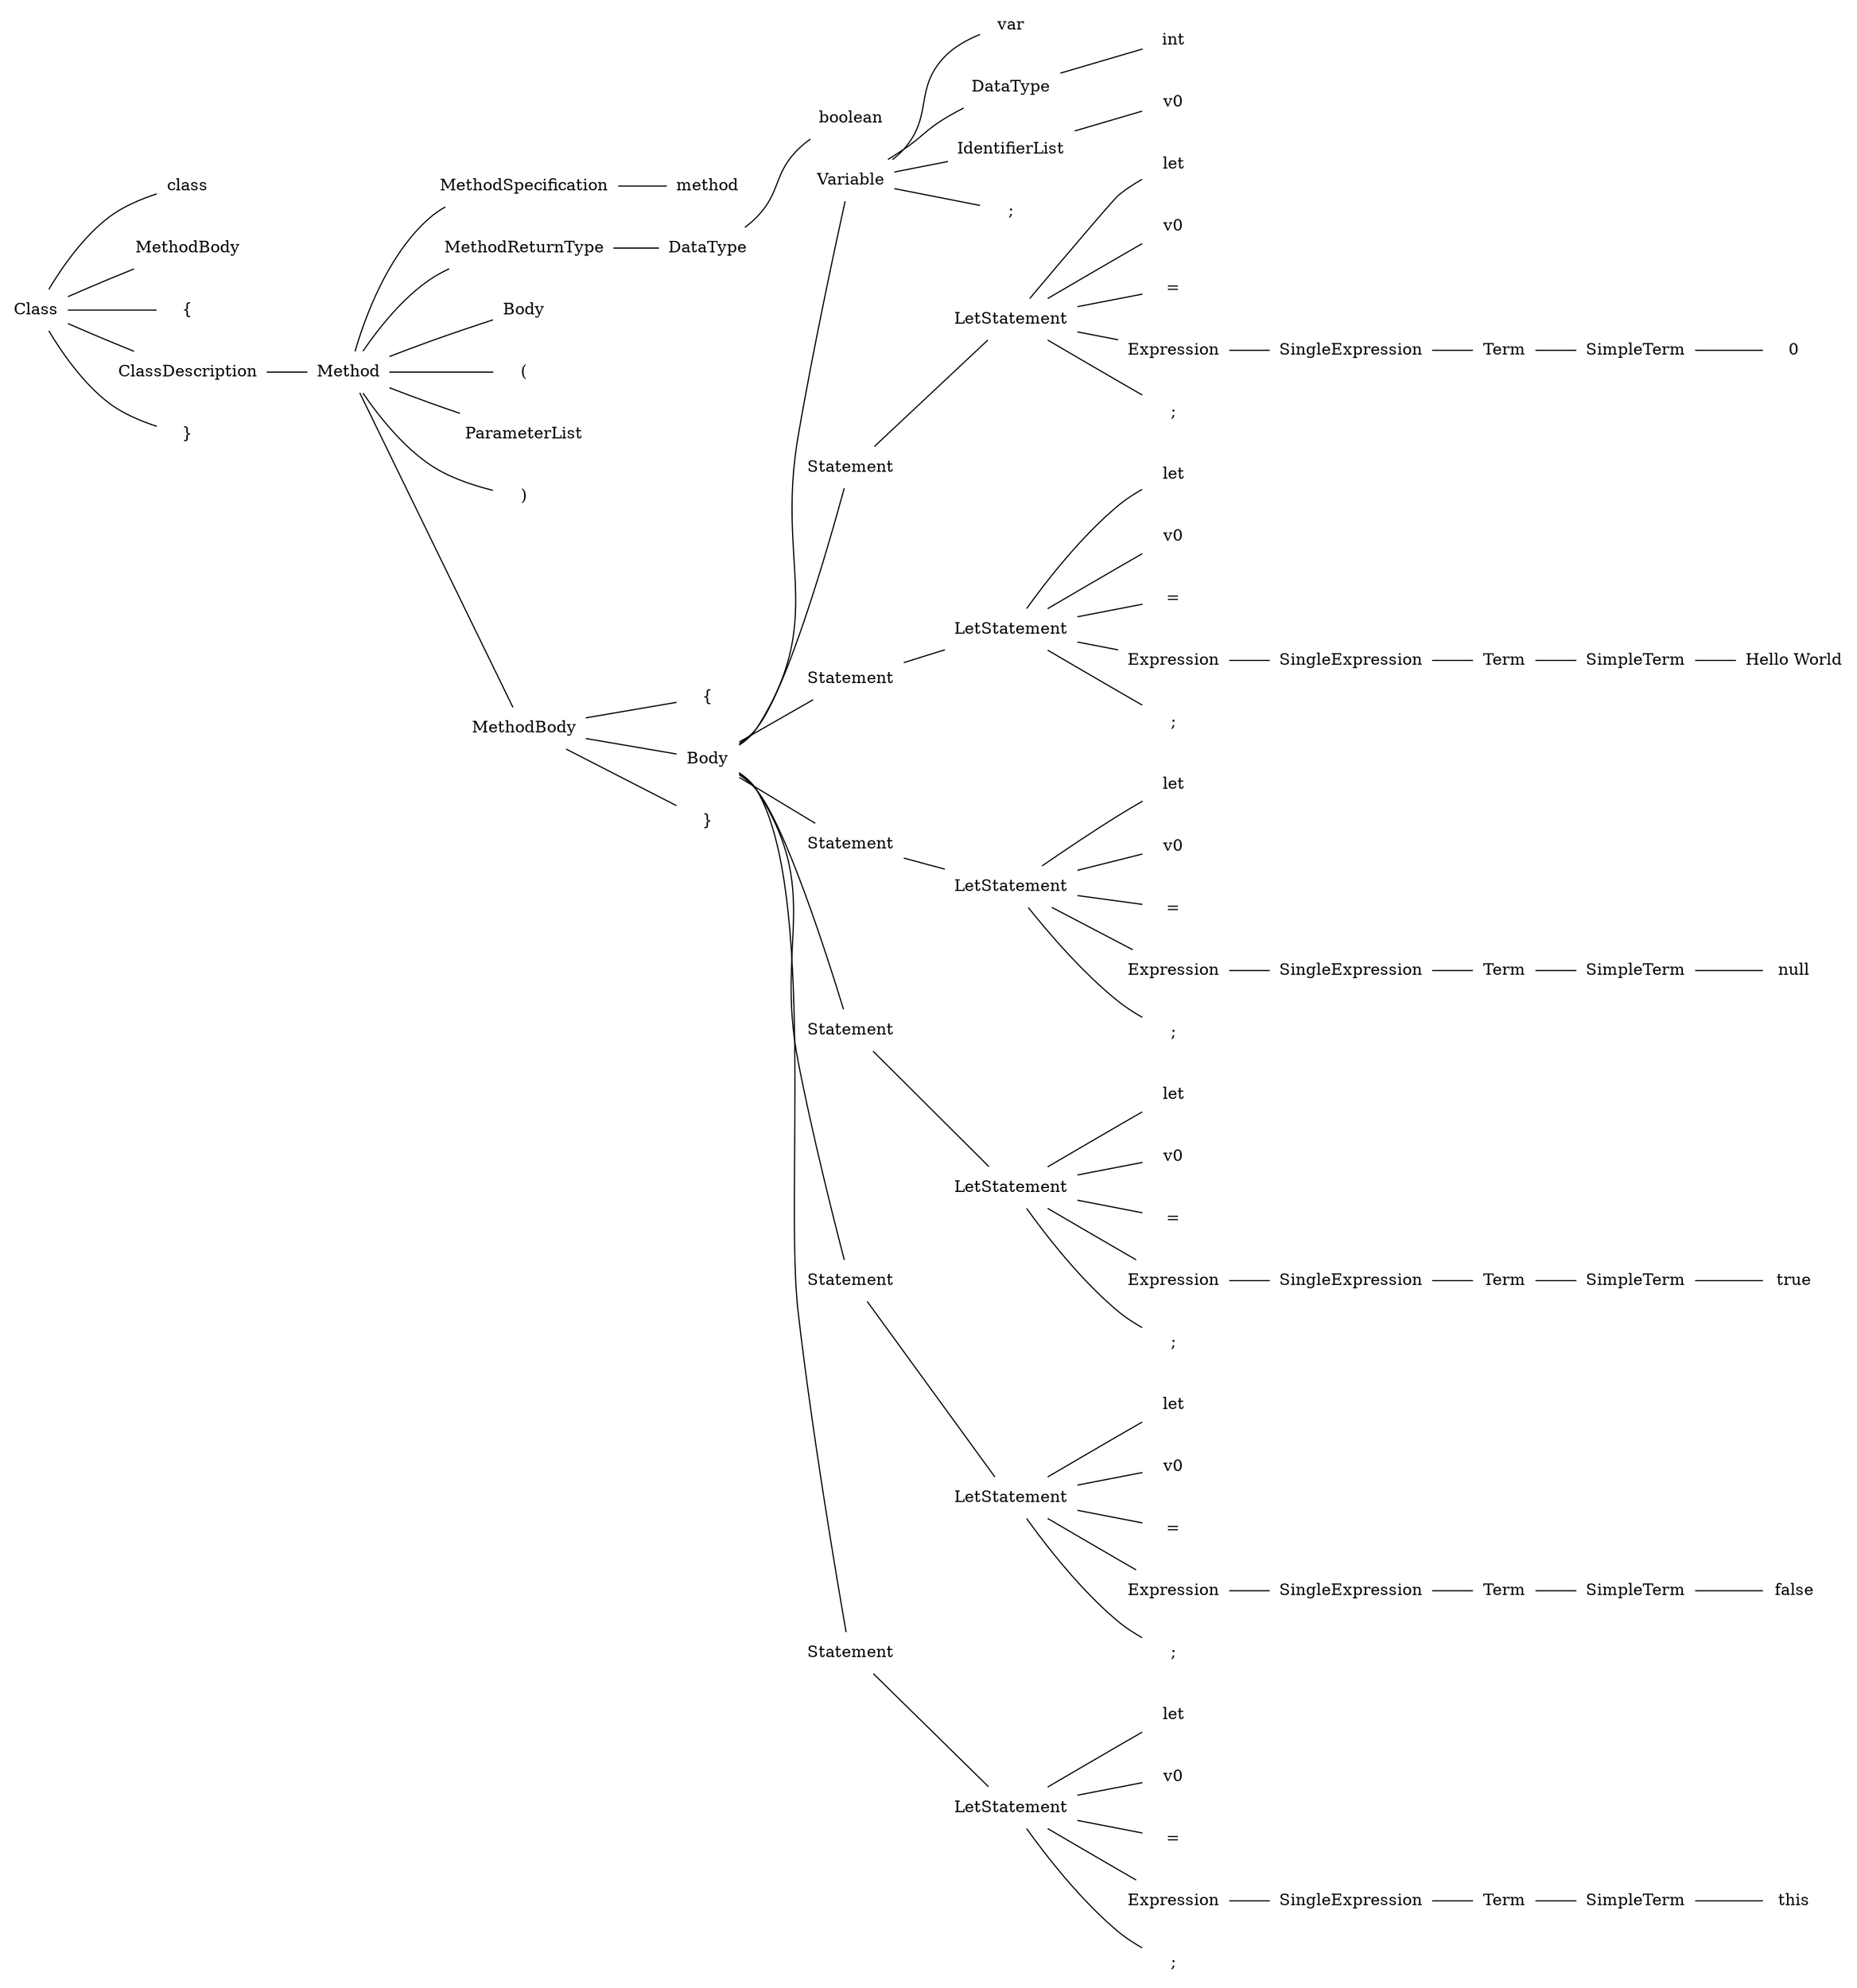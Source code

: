 digraph ClassList {
 rankdir = LR;
 layout  = dot;
   node1871482899936 [shape=none, label ="Class"]
   node1871482936656[shape=none, label ="class"]
   node1871482899936->node1871482936656[arrowhead=none]
   node1871482937088[shape=none, label ="MethodBody"]
   node1871482899936->node1871482937088[arrowhead=none]
   node1871482937536[shape=none, label ="{"]
   node1871482899936->node1871482937536[arrowhead=none]
   node1871482937968[shape=none, label ="ClassDescription"]
     node1871482937968 [shape=none, label ="ClassDescription"]
     node1871482938400[shape=none, label ="Method"]
       node1871482938400 [shape=none, label ="Method"]
       node1871482938832[shape=none, label ="MethodSpecification"]
         node1871482938832 [shape=none, label ="MethodSpecification"]
         node1871482939264[shape=none, label ="method"]
         node1871482938832->node1871482939264[arrowhead=none]

       node1871482938400->node1871482938832[arrowhead=none]
       node1871482939696[shape=none, label ="MethodReturnType"]
         node1871482939696 [shape=none, label ="MethodReturnType"]
         node1871482944400[shape=none, label ="DataType"]
           node1871482944400 [shape=none, label ="DataType"]
           node1871482944832[shape=none, label ="boolean"]
           node1871482944400->node1871482944832[arrowhead=none]

         node1871482939696->node1871482944400[arrowhead=none]

       node1871482938400->node1871482939696[arrowhead=none]
       node1871482945456[shape=none, label ="Body"]
       node1871482938400->node1871482945456[arrowhead=none]
       node1871482946096[shape=none, label ="("]
       node1871482938400->node1871482946096[arrowhead=none]
       node1871482946528[shape=none, label ="ParameterList"]
         node1871482946528 [shape=none, label ="ParameterList"]

       node1871482938400->node1871482946528[arrowhead=none]
       node1871482946960[shape=none, label =")"]
       node1871482938400->node1871482946960[arrowhead=none]
       node1871482954032[shape=none, label ="MethodBody"]
         node1871482954032 [shape=none, label ="MethodBody"]
         node1871482954512[shape=none, label ="{"]
         node1871482954032->node1871482954512[arrowhead=none]
         node1871482951392[shape=none, label ="Body"]
           node1871482951392 [shape=none, label ="Body"]
           node1871482952832[shape=none, label ="Variable"]
             node1871482952832 [shape=none, label ="Variable"]
             node1871482954752[shape=none, label ="var"]
             node1871482952832->node1871482954752[arrowhead=none]
             node1871482954272[shape=none, label ="DataType"]
               node1871482954272 [shape=none, label ="DataType"]
               node1871482954992[shape=none, label ="int"]
               node1871482954272->node1871482954992[arrowhead=none]

             node1871482952832->node1871482954272[arrowhead=none]
             node1871482953552[shape=none, label ="IdentifierList"]
               node1871482953552 [shape=none, label ="IdentifierList"]
               node1871482953072[shape=none, label ="v0"]
               node1871482953552->node1871482953072[arrowhead=none]

             node1871482952832->node1871482953552[arrowhead=none]
             node1871482951632[shape=none, label =";"]
             node1871482952832->node1871482951632[arrowhead=none]

           node1871482951392->node1871482952832[arrowhead=none]
           node1871482953792[shape=none, label ="Statement"]
             node1871482953792 [shape=none, label ="Statement"]
             node1871482951872[shape=none, label ="LetStatement"]
               node1871482951872 [shape=none, label ="LetStatement"]
               node1871482952592[shape=none, label ="let"]
               node1871482951872->node1871482952592[arrowhead=none]
               node1871482952112[shape=none, label ="v0"]
               node1871482951872->node1871482952112[arrowhead=none]
               node1871482952352[shape=none, label ="="]
               node1871482951872->node1871482952352[arrowhead=none]
               node1871482953312[shape=none, label ="Expression"]
                 node1871482953312 [shape=none, label ="Expression"]
                 node1871482969664[shape=none, label ="SingleExpression"]
                   node1871482969664 [shape=none, label ="SingleExpression"]
                   node1871482974944[shape=none, label ="Term"]
                     node1871482974944 [shape=none, label ="Term"]
                     node1871482972784[shape=none, label ="SimpleTerm"]
                       node1871482972784 [shape=none, label ="SimpleTerm"]
                       node1871482969904[shape=none, label ="0"]
                       node1871482972784->node1871482969904[arrowhead=none]

                     node1871482974944->node1871482972784[arrowhead=none]

                   node1871482969664->node1871482974944[arrowhead=none]

                 node1871482953312->node1871482969664[arrowhead=none]

               node1871482951872->node1871482953312[arrowhead=none]
               node1871482973984[shape=none, label =";"]
               node1871482951872->node1871482973984[arrowhead=none]

             node1871482953792->node1871482951872[arrowhead=none]

           node1871482951392->node1871482953792[arrowhead=none]
           node1871482968704[shape=none, label ="Statement"]
             node1871482968704 [shape=none, label ="Statement"]
             node1871482972544[shape=none, label ="LetStatement"]
               node1871482972544 [shape=none, label ="LetStatement"]
               node1871482976384[shape=none, label ="let"]
               node1871482972544->node1871482976384[arrowhead=none]
               node1871482973024[shape=none, label ="v0"]
               node1871482972544->node1871482973024[arrowhead=none]
               node1871482975184[shape=none, label ="="]
               node1871482972544->node1871482975184[arrowhead=none]
               node1871482974464[shape=none, label ="Expression"]
                 node1871482974464 [shape=none, label ="Expression"]
                 node1871482972304[shape=none, label ="SingleExpression"]
                   node1871482972304 [shape=none, label ="SingleExpression"]
                   node1871482973264[shape=none, label ="Term"]
                     node1871482973264 [shape=none, label ="Term"]
                     node1871482972064[shape=none, label ="SimpleTerm"]
                       node1871482972064 [shape=none, label ="SimpleTerm"]
                       node1871482971344[shape=none, label ="Hello World"]
                       node1871482972064->node1871482971344[arrowhead=none]

                     node1871482973264->node1871482972064[arrowhead=none]

                   node1871482972304->node1871482973264[arrowhead=none]

                 node1871482974464->node1871482972304[arrowhead=none]

               node1871482972544->node1871482974464[arrowhead=none]
               node1871482973504[shape=none, label =";"]
               node1871482972544->node1871482973504[arrowhead=none]

             node1871482968704->node1871482972544[arrowhead=none]

           node1871482951392->node1871482968704[arrowhead=none]
           node1871482973744[shape=none, label ="Statement"]
             node1871482973744 [shape=none, label ="Statement"]
             node1871482968944[shape=none, label ="LetStatement"]
               node1871482968944 [shape=none, label ="LetStatement"]
               node1871482969184[shape=none, label ="let"]
               node1871482968944->node1871482969184[arrowhead=none]
               node1871482970624[shape=none, label ="v0"]
               node1871482968944->node1871482970624[arrowhead=none]
               node1871482974224[shape=none, label ="="]
               node1871482968944->node1871482974224[arrowhead=none]
               node1871482971584[shape=none, label ="Expression"]
                 node1871482971584 [shape=none, label ="Expression"]
                 node1871482974704[shape=none, label ="SingleExpression"]
                   node1871482974704 [shape=none, label ="SingleExpression"]
                   node1871482975424[shape=none, label ="Term"]
                     node1871482975424 [shape=none, label ="Term"]
                     node1871482975664[shape=none, label ="SimpleTerm"]
                       node1871482975664 [shape=none, label ="SimpleTerm"]
                       node1871482975904[shape=none, label ="null"]
                       node1871482975664->node1871482975904[arrowhead=none]

                     node1871482975424->node1871482975664[arrowhead=none]

                   node1871482974704->node1871482975424[arrowhead=none]

                 node1871482971584->node1871482974704[arrowhead=none]

               node1871482968944->node1871482971584[arrowhead=none]
               node1871482976144[shape=none, label =";"]
               node1871482968944->node1871482976144[arrowhead=none]

             node1871482973744->node1871482968944[arrowhead=none]

           node1871482951392->node1871482973744[arrowhead=none]
           node1871482969424[shape=none, label ="Statement"]
             node1871482969424 [shape=none, label ="Statement"]
             node1871482971104[shape=none, label ="LetStatement"]
               node1871482971104 [shape=none, label ="LetStatement"]
               node1871482970144[shape=none, label ="let"]
               node1871482971104->node1871482970144[arrowhead=none]
               node1871482970384[shape=none, label ="v0"]
               node1871482971104->node1871482970384[arrowhead=none]
               node1871482970864[shape=none, label ="="]
               node1871482971104->node1871482970864[arrowhead=none]
               node1871482971824[shape=none, label ="Expression"]
                 node1871482971824 [shape=none, label ="Expression"]
                 node1871483013536[shape=none, label ="SingleExpression"]
                   node1871483013536 [shape=none, label ="SingleExpression"]
                   node1871483008976[shape=none, label ="Term"]
                     node1871483008976 [shape=none, label ="Term"]
                     node1871483009696[shape=none, label ="SimpleTerm"]
                       node1871483009696 [shape=none, label ="SimpleTerm"]
                       node1871483010656[shape=none, label ="true"]
                       node1871483009696->node1871483010656[arrowhead=none]

                     node1871483008976->node1871483009696[arrowhead=none]

                   node1871483013536->node1871483008976[arrowhead=none]

                 node1871482971824->node1871483013536[arrowhead=none]

               node1871482971104->node1871482971824[arrowhead=none]
               node1871483014736[shape=none, label =";"]
               node1871482971104->node1871483014736[arrowhead=none]

             node1871482969424->node1871482971104[arrowhead=none]

           node1871482951392->node1871482969424[arrowhead=none]
           node1871483010896[shape=none, label ="Statement"]
             node1871483010896 [shape=none, label ="Statement"]
             node1871483015216[shape=none, label ="LetStatement"]
               node1871483015216 [shape=none, label ="LetStatement"]
               node1871483011136[shape=none, label ="let"]
               node1871483015216->node1871483011136[arrowhead=none]
               node1871483015456[shape=none, label ="v0"]
               node1871483015216->node1871483015456[arrowhead=none]
               node1871483011376[shape=none, label ="="]
               node1871483015216->node1871483011376[arrowhead=none]
               node1871483009936[shape=none, label ="Expression"]
                 node1871483009936 [shape=none, label ="Expression"]
                 node1871483012096[shape=none, label ="SingleExpression"]
                   node1871483012096 [shape=none, label ="SingleExpression"]
                   node1871483011616[shape=none, label ="Term"]
                     node1871483011616 [shape=none, label ="Term"]
                     node1871483009216[shape=none, label ="SimpleTerm"]
                       node1871483009216 [shape=none, label ="SimpleTerm"]
                       node1871483015936[shape=none, label ="false"]
                       node1871483009216->node1871483015936[arrowhead=none]

                     node1871483011616->node1871483009216[arrowhead=none]

                   node1871483012096->node1871483011616[arrowhead=none]

                 node1871483009936->node1871483012096[arrowhead=none]

               node1871483015216->node1871483009936[arrowhead=none]
               node1871483008496[shape=none, label =";"]
               node1871483015216->node1871483008496[arrowhead=none]

             node1871483010896->node1871483015216[arrowhead=none]

           node1871482951392->node1871483010896[arrowhead=none]
           node1871483010176[shape=none, label ="Statement"]
             node1871483010176 [shape=none, label ="Statement"]
             node1871483013296[shape=none, label ="LetStatement"]
               node1871483013296 [shape=none, label ="LetStatement"]
               node1871483011856[shape=none, label ="let"]
               node1871483013296->node1871483011856[arrowhead=none]
               node1871483015696[shape=none, label ="v0"]
               node1871483013296->node1871483015696[arrowhead=none]
               node1871483008256[shape=none, label ="="]
               node1871483013296->node1871483008256[arrowhead=none]
               node1871483010416[shape=none, label ="Expression"]
                 node1871483010416 [shape=none, label ="Expression"]
                 node1871483008736[shape=none, label ="SingleExpression"]
                   node1871483008736 [shape=none, label ="SingleExpression"]
                   node1871483013056[shape=none, label ="Term"]
                     node1871483013056 [shape=none, label ="Term"]
                     node1871483014016[shape=none, label ="SimpleTerm"]
                       node1871483014016 [shape=none, label ="SimpleTerm"]
                       node1871483012336[shape=none, label ="this"]
                       node1871483014016->node1871483012336[arrowhead=none]

                     node1871483013056->node1871483014016[arrowhead=none]

                   node1871483008736->node1871483013056[arrowhead=none]

                 node1871483010416->node1871483008736[arrowhead=none]

               node1871483013296->node1871483010416[arrowhead=none]
               node1871483009456[shape=none, label =";"]
               node1871483013296->node1871483009456[arrowhead=none]

             node1871483010176->node1871483013296[arrowhead=none]

           node1871482951392->node1871483010176[arrowhead=none]

         node1871482954032->node1871482951392[arrowhead=none]
         node1871483012576[shape=none, label ="}"]
         node1871482954032->node1871483012576[arrowhead=none]

       node1871482938400->node1871482954032[arrowhead=none]

     node1871482937968->node1871482938400[arrowhead=none]

   node1871482899936->node1871482937968[arrowhead=none]
   node1871483012816[shape=none, label ="}"]
   node1871482899936->node1871483012816[arrowhead=none]

}
